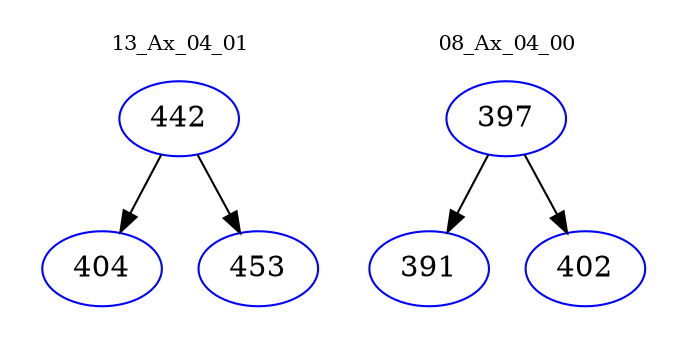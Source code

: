 digraph{
subgraph cluster_0 {
color = white
label = "13_Ax_04_01";
fontsize=10;
T0_442 [label="442", color="blue"]
T0_442 -> T0_404 [color="black"]
T0_404 [label="404", color="blue"]
T0_442 -> T0_453 [color="black"]
T0_453 [label="453", color="blue"]
}
subgraph cluster_1 {
color = white
label = "08_Ax_04_00";
fontsize=10;
T1_397 [label="397", color="blue"]
T1_397 -> T1_391 [color="black"]
T1_391 [label="391", color="blue"]
T1_397 -> T1_402 [color="black"]
T1_402 [label="402", color="blue"]
}
}

